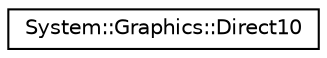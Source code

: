 digraph G
{
  edge [fontname="Helvetica",fontsize="10",labelfontname="Helvetica",labelfontsize="10"];
  node [fontname="Helvetica",fontsize="10",shape=record];
  rankdir="LR";
  Node1 [label="System::Graphics::Direct10",height=0.2,width=0.4,color="black", fillcolor="white", style="filled",URL="$class_system_1_1_graphics_1_1_direct10.html"];
}
